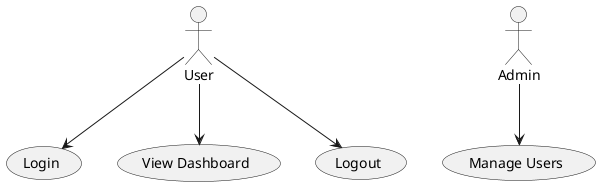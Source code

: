 @startuml
:User: --> (Login)
:User: --> (View Dashboard)
:User: --> (Logout)
:Admin: --> (Manage Users)
@enduml
